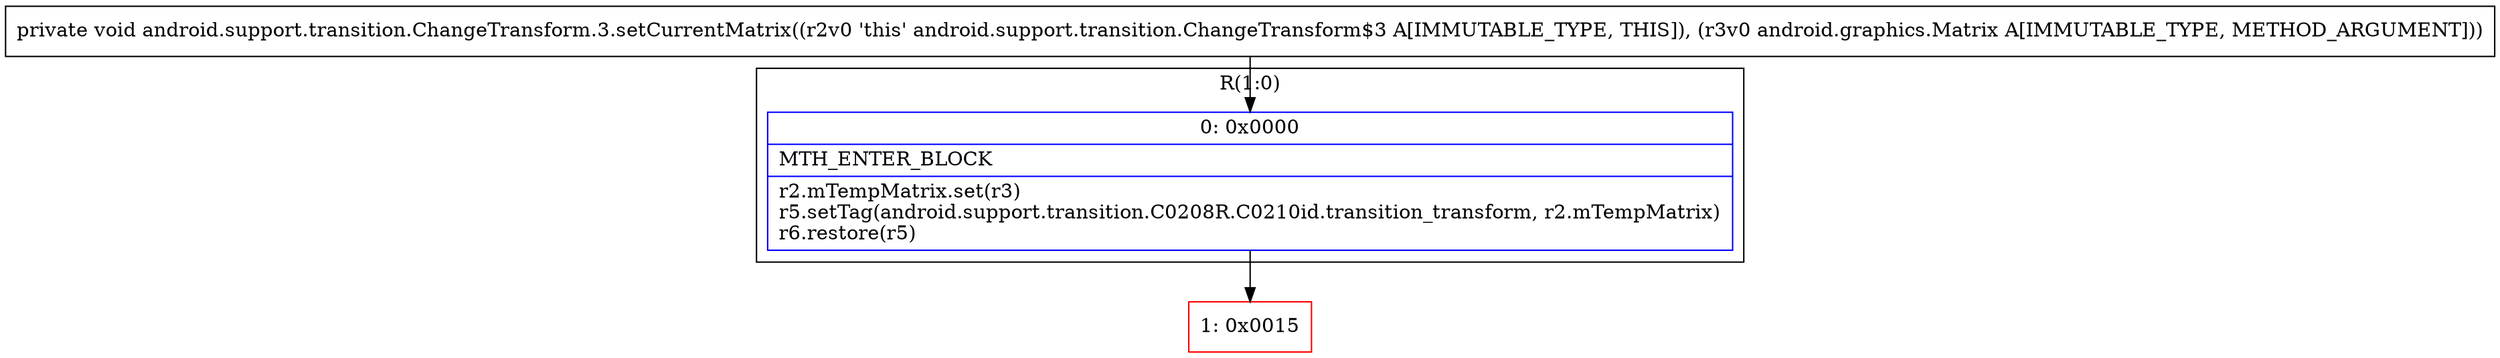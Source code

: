 digraph "CFG forandroid.support.transition.ChangeTransform.3.setCurrentMatrix(Landroid\/graphics\/Matrix;)V" {
subgraph cluster_Region_75209719 {
label = "R(1:0)";
node [shape=record,color=blue];
Node_0 [shape=record,label="{0\:\ 0x0000|MTH_ENTER_BLOCK\l|r2.mTempMatrix.set(r3)\lr5.setTag(android.support.transition.C0208R.C0210id.transition_transform, r2.mTempMatrix)\lr6.restore(r5)\l}"];
}
Node_1 [shape=record,color=red,label="{1\:\ 0x0015}"];
MethodNode[shape=record,label="{private void android.support.transition.ChangeTransform.3.setCurrentMatrix((r2v0 'this' android.support.transition.ChangeTransform$3 A[IMMUTABLE_TYPE, THIS]), (r3v0 android.graphics.Matrix A[IMMUTABLE_TYPE, METHOD_ARGUMENT])) }"];
MethodNode -> Node_0;
Node_0 -> Node_1;
}

